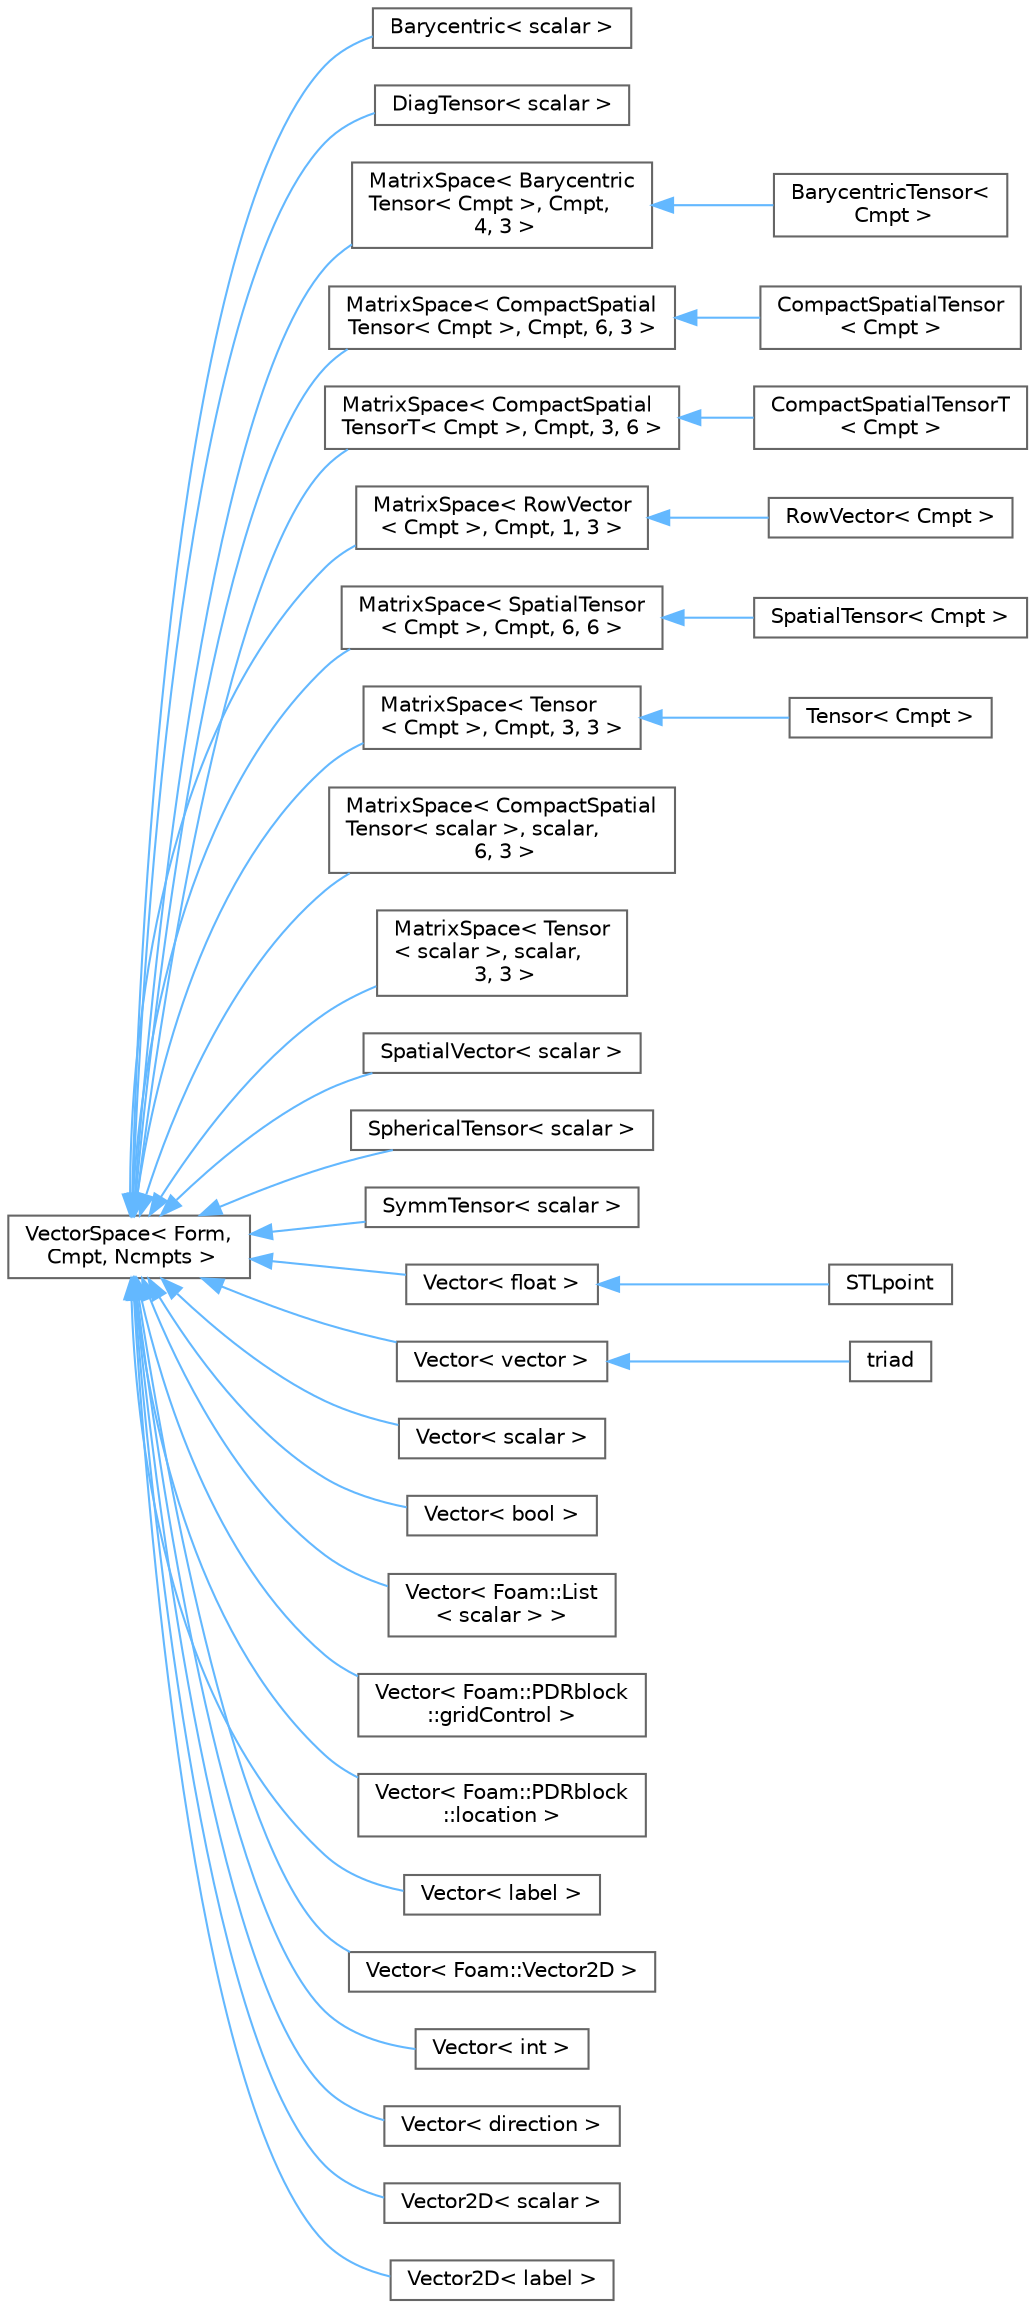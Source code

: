 digraph "Graphical Class Hierarchy"
{
 // LATEX_PDF_SIZE
  bgcolor="transparent";
  edge [fontname=Helvetica,fontsize=10,labelfontname=Helvetica,labelfontsize=10];
  node [fontname=Helvetica,fontsize=10,shape=box,height=0.2,width=0.4];
  rankdir="LR";
  Node0 [id="Node000000",label="VectorSpace\< Form,\l Cmpt, Ncmpts \>",height=0.2,width=0.4,color="grey40", fillcolor="white", style="filled",URL="$classFoam_1_1VectorSpace.html",tooltip="Templated vector space."];
  Node0 -> Node1 [id="edge5641_Node000000_Node000001",dir="back",color="steelblue1",style="solid",tooltip=" "];
  Node1 [id="Node000001",label="Barycentric\< scalar \>",height=0.2,width=0.4,color="grey40", fillcolor="white", style="filled",URL="$classFoam_1_1Barycentric.html",tooltip=" "];
  Node0 -> Node2 [id="edge5642_Node000000_Node000002",dir="back",color="steelblue1",style="solid",tooltip=" "];
  Node2 [id="Node000002",label="DiagTensor\< scalar \>",height=0.2,width=0.4,color="grey40", fillcolor="white", style="filled",URL="$classFoam_1_1DiagTensor.html",tooltip=" "];
  Node0 -> Node3 [id="edge5643_Node000000_Node000003",dir="back",color="steelblue1",style="solid",tooltip=" "];
  Node3 [id="Node000003",label="MatrixSpace\< Barycentric\lTensor\< Cmpt \>, Cmpt,\l 4, 3 \>",height=0.2,width=0.4,color="grey40", fillcolor="white", style="filled",URL="$classFoam_1_1MatrixSpace.html",tooltip=" "];
  Node3 -> Node4 [id="edge5644_Node000003_Node000004",dir="back",color="steelblue1",style="solid",tooltip=" "];
  Node4 [id="Node000004",label="BarycentricTensor\<\l Cmpt \>",height=0.2,width=0.4,color="grey40", fillcolor="white", style="filled",URL="$classFoam_1_1BarycentricTensor.html",tooltip="Templated 4x3 tensor derived from VectorSpace. Has 12 components. Can represent a barycentric transfo..."];
  Node0 -> Node5 [id="edge5645_Node000000_Node000005",dir="back",color="steelblue1",style="solid",tooltip=" "];
  Node5 [id="Node000005",label="MatrixSpace\< CompactSpatial\lTensor\< Cmpt \>, Cmpt, 6, 3 \>",height=0.2,width=0.4,color="grey40", fillcolor="white", style="filled",URL="$classFoam_1_1MatrixSpace.html",tooltip=" "];
  Node5 -> Node6 [id="edge5646_Node000005_Node000006",dir="back",color="steelblue1",style="solid",tooltip=" "];
  Node6 [id="Node000006",label="CompactSpatialTensor\l\< Cmpt \>",height=0.2,width=0.4,color="grey40", fillcolor="white", style="filled",URL="$classFoam_1_1CompactSpatialTensor.html",tooltip="Templated 3D compact spatial tensor derived from MatrixSpace used to represent transformations of spa..."];
  Node0 -> Node7 [id="edge5647_Node000000_Node000007",dir="back",color="steelblue1",style="solid",tooltip=" "];
  Node7 [id="Node000007",label="MatrixSpace\< CompactSpatial\lTensorT\< Cmpt \>, Cmpt, 3, 6 \>",height=0.2,width=0.4,color="grey40", fillcolor="white", style="filled",URL="$classFoam_1_1MatrixSpace.html",tooltip=" "];
  Node7 -> Node8 [id="edge5648_Node000007_Node000008",dir="back",color="steelblue1",style="solid",tooltip=" "];
  Node8 [id="Node000008",label="CompactSpatialTensorT\l\< Cmpt \>",height=0.2,width=0.4,color="grey40", fillcolor="white", style="filled",URL="$classFoam_1_1CompactSpatialTensorT.html",tooltip="Templated 3D transposed compact spatial tensor derived from MatrixSpace used to represent transformat..."];
  Node0 -> Node9 [id="edge5649_Node000000_Node000009",dir="back",color="steelblue1",style="solid",tooltip=" "];
  Node9 [id="Node000009",label="MatrixSpace\< RowVector\l\< Cmpt \>, Cmpt, 1, 3 \>",height=0.2,width=0.4,color="grey40", fillcolor="white", style="filled",URL="$classFoam_1_1MatrixSpace.html",tooltip=" "];
  Node9 -> Node10 [id="edge5650_Node000009_Node000010",dir="back",color="steelblue1",style="solid",tooltip=" "];
  Node10 [id="Node000010",label="RowVector\< Cmpt \>",height=0.2,width=0.4,color="grey40", fillcolor="white", style="filled",URL="$classFoam_1_1RowVector.html",tooltip="Templated 3D row-vector derived from MatrixSpace adding construction from 3 components and element ac..."];
  Node0 -> Node11 [id="edge5651_Node000000_Node000011",dir="back",color="steelblue1",style="solid",tooltip=" "];
  Node11 [id="Node000011",label="MatrixSpace\< SpatialTensor\l\< Cmpt \>, Cmpt, 6, 6 \>",height=0.2,width=0.4,color="grey40", fillcolor="white", style="filled",URL="$classFoam_1_1MatrixSpace.html",tooltip=" "];
  Node11 -> Node12 [id="edge5652_Node000011_Node000012",dir="back",color="steelblue1",style="solid",tooltip=" "];
  Node12 [id="Node000012",label="SpatialTensor\< Cmpt \>",height=0.2,width=0.4,color="grey40", fillcolor="white", style="filled",URL="$classFoam_1_1SpatialTensor.html",tooltip="Templated 3D spatial tensor derived from MatrixSpace used to represent transformations of spatial vec..."];
  Node0 -> Node13 [id="edge5653_Node000000_Node000013",dir="back",color="steelblue1",style="solid",tooltip=" "];
  Node13 [id="Node000013",label="MatrixSpace\< Tensor\l\< Cmpt \>, Cmpt, 3, 3 \>",height=0.2,width=0.4,color="grey40", fillcolor="white", style="filled",URL="$classFoam_1_1MatrixSpace.html",tooltip=" "];
  Node13 -> Node14 [id="edge5654_Node000013_Node000014",dir="back",color="steelblue1",style="solid",tooltip=" "];
  Node14 [id="Node000014",label="Tensor\< Cmpt \>",height=0.2,width=0.4,color="grey40", fillcolor="white", style="filled",URL="$classFoam_1_1Tensor.html",tooltip="A templated (3 x 3) tensor of objects of <T> derived from MatrixSpace."];
  Node0 -> Node15 [id="edge5655_Node000000_Node000015",dir="back",color="steelblue1",style="solid",tooltip=" "];
  Node15 [id="Node000015",label="MatrixSpace\< CompactSpatial\lTensor\< scalar \>, scalar,\l 6, 3 \>",height=0.2,width=0.4,color="grey40", fillcolor="white", style="filled",URL="$classFoam_1_1MatrixSpace.html",tooltip=" "];
  Node0 -> Node16 [id="edge5656_Node000000_Node000016",dir="back",color="steelblue1",style="solid",tooltip=" "];
  Node16 [id="Node000016",label="MatrixSpace\< Tensor\l\< scalar \>, scalar,\l 3, 3 \>",height=0.2,width=0.4,color="grey40", fillcolor="white", style="filled",URL="$classFoam_1_1MatrixSpace.html",tooltip=" "];
  Node0 -> Node17 [id="edge5657_Node000000_Node000017",dir="back",color="steelblue1",style="solid",tooltip=" "];
  Node17 [id="Node000017",label="SpatialVector\< scalar \>",height=0.2,width=0.4,color="grey40", fillcolor="white", style="filled",URL="$classFoam_1_1SpatialVector.html",tooltip=" "];
  Node0 -> Node18 [id="edge5658_Node000000_Node000018",dir="back",color="steelblue1",style="solid",tooltip=" "];
  Node18 [id="Node000018",label="SphericalTensor\< scalar \>",height=0.2,width=0.4,color="grey40", fillcolor="white", style="filled",URL="$classFoam_1_1SphericalTensor.html",tooltip=" "];
  Node0 -> Node19 [id="edge5659_Node000000_Node000019",dir="back",color="steelblue1",style="solid",tooltip=" "];
  Node19 [id="Node000019",label="SymmTensor\< scalar \>",height=0.2,width=0.4,color="grey40", fillcolor="white", style="filled",URL="$classFoam_1_1SymmTensor.html",tooltip=" "];
  Node0 -> Node20 [id="edge5660_Node000000_Node000020",dir="back",color="steelblue1",style="solid",tooltip=" "];
  Node20 [id="Node000020",label="Vector\< float \>",height=0.2,width=0.4,color="grey40", fillcolor="white", style="filled",URL="$classFoam_1_1Vector.html",tooltip=" "];
  Node20 -> Node21 [id="edge5661_Node000020_Node000021",dir="back",color="steelblue1",style="solid",tooltip=" "];
  Node21 [id="Node000021",label="STLpoint",height=0.2,width=0.4,color="grey40", fillcolor="white", style="filled",URL="$classFoam_1_1STLpoint.html",tooltip="A vertex point or facet normal representation for STL files."];
  Node0 -> Node22 [id="edge5662_Node000000_Node000022",dir="back",color="steelblue1",style="solid",tooltip=" "];
  Node22 [id="Node000022",label="Vector\< vector \>",height=0.2,width=0.4,color="grey40", fillcolor="white", style="filled",URL="$classFoam_1_1Vector.html",tooltip=" "];
  Node22 -> Node23 [id="edge5663_Node000022_Node000023",dir="back",color="steelblue1",style="solid",tooltip=" "];
  Node23 [id="Node000023",label="triad",height=0.2,width=0.4,color="grey40", fillcolor="white", style="filled",URL="$classFoam_1_1triad.html",tooltip="Representation of a 3D Cartesian coordinate system as a Vector of row vectors."];
  Node0 -> Node24 [id="edge5664_Node000000_Node000024",dir="back",color="steelblue1",style="solid",tooltip=" "];
  Node24 [id="Node000024",label="Vector\< scalar \>",height=0.2,width=0.4,color="grey40", fillcolor="white", style="filled",URL="$classFoam_1_1Vector.html",tooltip=" "];
  Node0 -> Node25 [id="edge5665_Node000000_Node000025",dir="back",color="steelblue1",style="solid",tooltip=" "];
  Node25 [id="Node000025",label="Vector\< bool \>",height=0.2,width=0.4,color="grey40", fillcolor="white", style="filled",URL="$classFoam_1_1Vector.html",tooltip=" "];
  Node0 -> Node26 [id="edge5666_Node000000_Node000026",dir="back",color="steelblue1",style="solid",tooltip=" "];
  Node26 [id="Node000026",label="Vector\< Foam::List\l\< scalar \> \>",height=0.2,width=0.4,color="grey40", fillcolor="white", style="filled",URL="$classFoam_1_1Vector.html",tooltip=" "];
  Node0 -> Node27 [id="edge5667_Node000000_Node000027",dir="back",color="steelblue1",style="solid",tooltip=" "];
  Node27 [id="Node000027",label="Vector\< Foam::PDRblock\l::gridControl \>",height=0.2,width=0.4,color="grey40", fillcolor="white", style="filled",URL="$classFoam_1_1Vector.html",tooltip=" "];
  Node0 -> Node28 [id="edge5668_Node000000_Node000028",dir="back",color="steelblue1",style="solid",tooltip=" "];
  Node28 [id="Node000028",label="Vector\< Foam::PDRblock\l::location \>",height=0.2,width=0.4,color="grey40", fillcolor="white", style="filled",URL="$classFoam_1_1Vector.html",tooltip=" "];
  Node0 -> Node29 [id="edge5669_Node000000_Node000029",dir="back",color="steelblue1",style="solid",tooltip=" "];
  Node29 [id="Node000029",label="Vector\< label \>",height=0.2,width=0.4,color="grey40", fillcolor="white", style="filled",URL="$classFoam_1_1Vector.html",tooltip=" "];
  Node0 -> Node30 [id="edge5670_Node000000_Node000030",dir="back",color="steelblue1",style="solid",tooltip=" "];
  Node30 [id="Node000030",label="Vector\< Foam::Vector2D \>",height=0.2,width=0.4,color="grey40", fillcolor="white", style="filled",URL="$classFoam_1_1Vector.html",tooltip=" "];
  Node0 -> Node31 [id="edge5671_Node000000_Node000031",dir="back",color="steelblue1",style="solid",tooltip=" "];
  Node31 [id="Node000031",label="Vector\< int \>",height=0.2,width=0.4,color="grey40", fillcolor="white", style="filled",URL="$classFoam_1_1Vector.html",tooltip=" "];
  Node0 -> Node32 [id="edge5672_Node000000_Node000032",dir="back",color="steelblue1",style="solid",tooltip=" "];
  Node32 [id="Node000032",label="Vector\< direction \>",height=0.2,width=0.4,color="grey40", fillcolor="white", style="filled",URL="$classFoam_1_1Vector.html",tooltip=" "];
  Node0 -> Node33 [id="edge5673_Node000000_Node000033",dir="back",color="steelblue1",style="solid",tooltip=" "];
  Node33 [id="Node000033",label="Vector2D\< scalar \>",height=0.2,width=0.4,color="grey40", fillcolor="white", style="filled",URL="$classFoam_1_1Vector2D.html",tooltip=" "];
  Node0 -> Node34 [id="edge5674_Node000000_Node000034",dir="back",color="steelblue1",style="solid",tooltip=" "];
  Node34 [id="Node000034",label="Vector2D\< label \>",height=0.2,width=0.4,color="grey40", fillcolor="white", style="filled",URL="$classFoam_1_1Vector2D.html",tooltip=" "];
}
